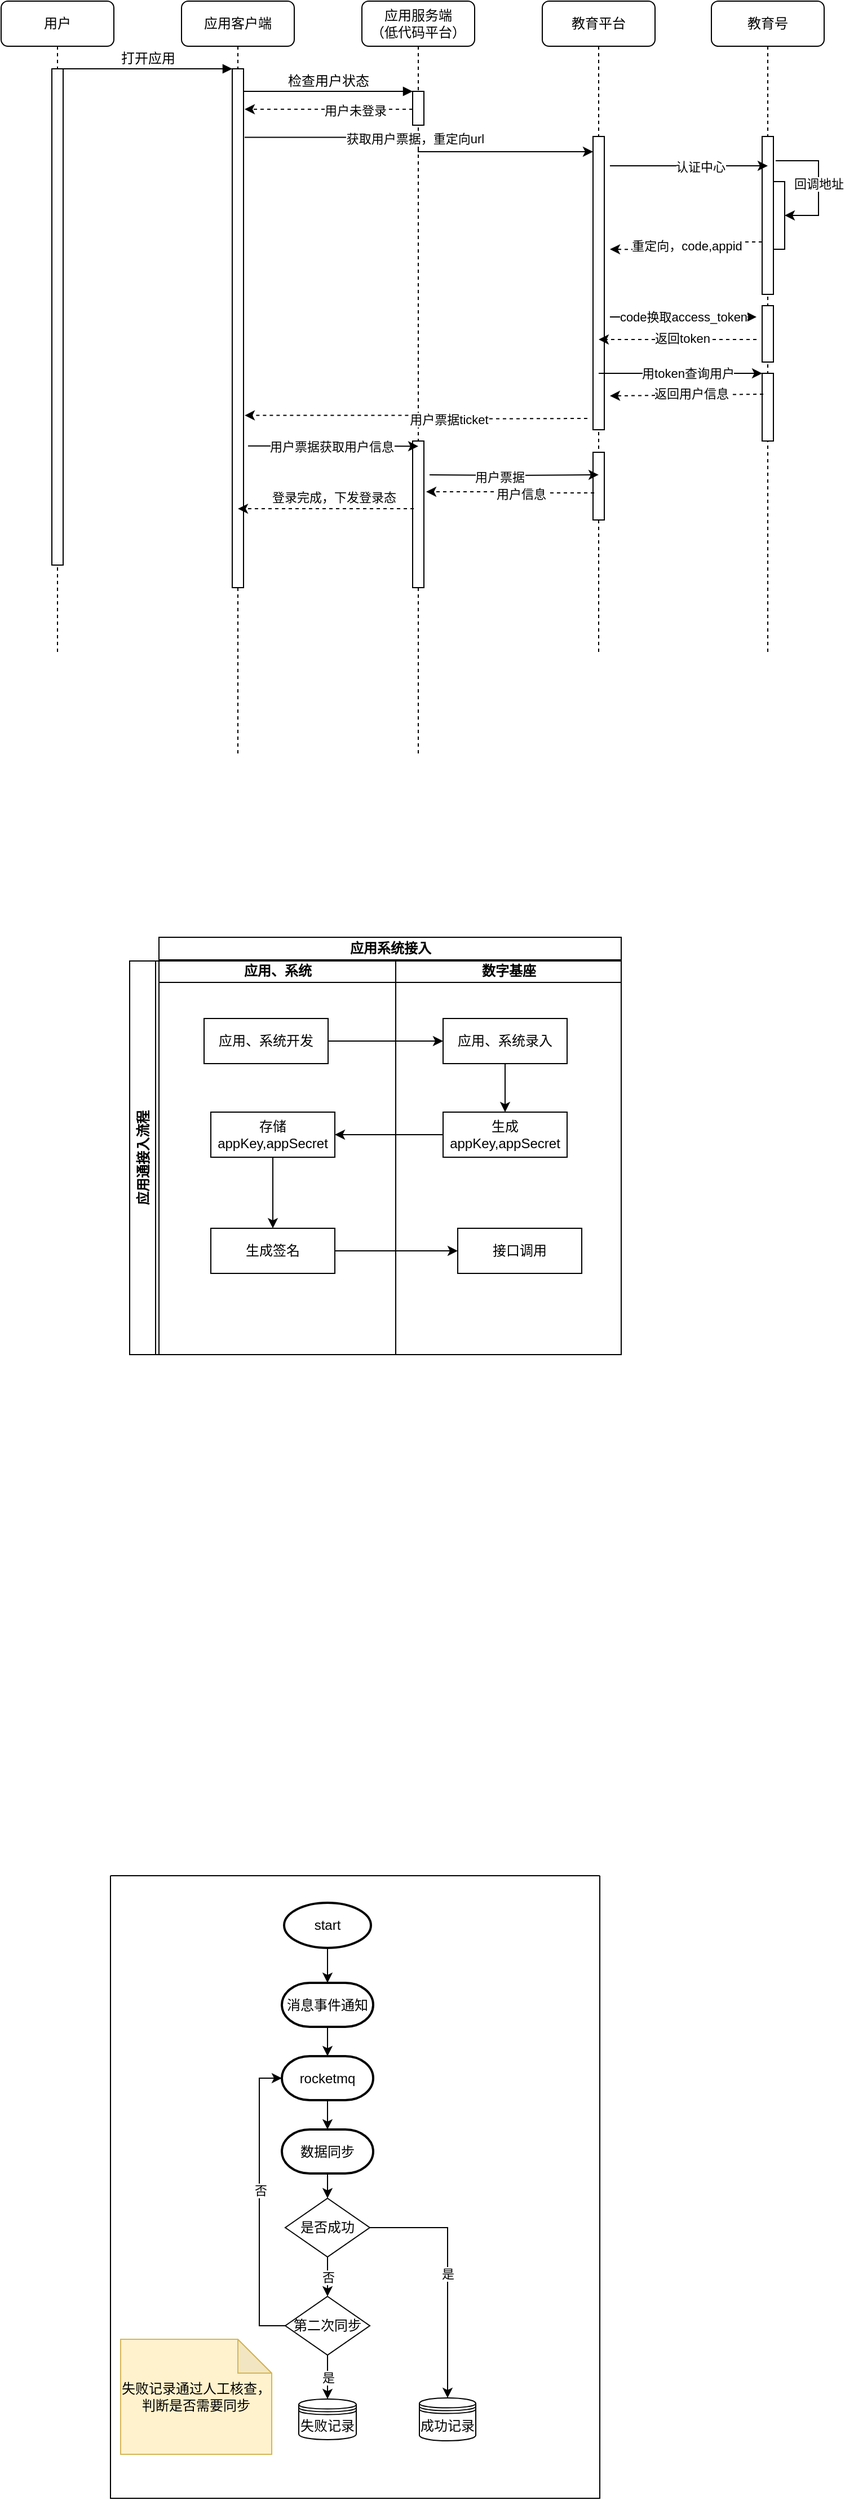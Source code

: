 <mxfile version="21.0.2" type="github">
  <diagram name="Page-1" id="13e1069c-82ec-6db2-03f1-153e76fe0fe0">
    <mxGraphModel dx="954" dy="562" grid="0" gridSize="10" guides="1" tooltips="1" connect="1" arrows="1" fold="1" page="1" pageScale="1" pageWidth="1100" pageHeight="850" background="none" math="0" shadow="0">
      <root>
        <mxCell id="0" />
        <mxCell id="1" parent="0" />
        <mxCell id="7baba1c4bc27f4b0-2" value="应用客户端" style="shape=umlLifeline;perimeter=lifelinePerimeter;whiteSpace=wrap;html=1;container=1;collapsible=0;recursiveResize=0;outlineConnect=0;rounded=1;shadow=0;comic=0;labelBackgroundColor=none;strokeWidth=1;fontFamily=Verdana;fontSize=12;align=center;" parent="1" vertex="1">
          <mxGeometry x="260" y="80" width="100" height="670" as="geometry" />
        </mxCell>
        <mxCell id="qNvrEW012JE64xCaFdd--19" style="edgeStyle=none;rounded=0;orthogonalLoop=1;jettySize=auto;html=1;dashed=1;elbow=vertical;" parent="7baba1c4bc27f4b0-2" source="7baba1c4bc27f4b0-10" target="7baba1c4bc27f4b0-2" edge="1">
          <mxGeometry relative="1" as="geometry" />
        </mxCell>
        <mxCell id="7baba1c4bc27f4b0-10" value="" style="html=1;points=[];perimeter=orthogonalPerimeter;rounded=0;shadow=0;comic=0;labelBackgroundColor=none;strokeWidth=1;fontFamily=Verdana;fontSize=12;align=center;" parent="7baba1c4bc27f4b0-2" vertex="1">
          <mxGeometry x="45" y="60" width="10" height="460" as="geometry" />
        </mxCell>
        <mxCell id="7baba1c4bc27f4b0-3" value="应用服务端&lt;br style=&quot;border-color: var(--border-color);&quot;&gt;（低代码平台）" style="shape=umlLifeline;perimeter=lifelinePerimeter;whiteSpace=wrap;html=1;container=1;collapsible=0;recursiveResize=0;outlineConnect=0;rounded=1;shadow=0;comic=0;labelBackgroundColor=none;strokeWidth=1;fontFamily=Verdana;fontSize=12;align=center;" parent="1" vertex="1">
          <mxGeometry x="420" y="80" width="100" height="670" as="geometry" />
        </mxCell>
        <mxCell id="7baba1c4bc27f4b0-13" value="" style="html=1;points=[];perimeter=orthogonalPerimeter;rounded=0;shadow=0;comic=0;labelBackgroundColor=none;strokeWidth=1;fontFamily=Verdana;fontSize=12;align=center;" parent="7baba1c4bc27f4b0-3" vertex="1">
          <mxGeometry x="45" y="80" width="10" height="30" as="geometry" />
        </mxCell>
        <mxCell id="qNvrEW012JE64xCaFdd--28" style="edgeStyle=none;rounded=0;orthogonalLoop=1;jettySize=auto;html=1;elbow=vertical;" parent="7baba1c4bc27f4b0-3" source="qNvrEW012JE64xCaFdd--20" target="7baba1c4bc27f4b0-3" edge="1">
          <mxGeometry relative="1" as="geometry" />
        </mxCell>
        <mxCell id="nbmTtfiOY9Syantr3b5a-6" style="edgeStyle=orthogonalEdgeStyle;rounded=0;orthogonalLoop=1;jettySize=auto;html=1;" parent="7baba1c4bc27f4b0-3" source="qNvrEW012JE64xCaFdd--20" target="7baba1c4bc27f4b0-3" edge="1">
          <mxGeometry relative="1" as="geometry">
            <Array as="points">
              <mxPoint x="50" y="230" />
              <mxPoint x="50" y="230" />
            </Array>
          </mxGeometry>
        </mxCell>
        <mxCell id="qNvrEW012JE64xCaFdd--20" value="" style="html=1;points=[];perimeter=orthogonalPerimeter;rounded=0;shadow=0;comic=0;labelBackgroundColor=none;strokeWidth=1;fontFamily=Verdana;fontSize=12;align=center;" parent="7baba1c4bc27f4b0-3" vertex="1">
          <mxGeometry x="45" y="390" width="10" height="130" as="geometry" />
        </mxCell>
        <mxCell id="7baba1c4bc27f4b0-4" value="教育平台" style="shape=umlLifeline;perimeter=lifelinePerimeter;whiteSpace=wrap;html=1;container=1;collapsible=0;recursiveResize=0;outlineConnect=0;rounded=1;shadow=0;comic=0;labelBackgroundColor=none;strokeWidth=1;fontFamily=Verdana;fontSize=12;align=center;" parent="1" vertex="1">
          <mxGeometry x="580" y="80" width="100" height="580" as="geometry" />
        </mxCell>
        <mxCell id="nbmTtfiOY9Syantr3b5a-3" style="edgeStyle=orthogonalEdgeStyle;rounded=0;orthogonalLoop=1;jettySize=auto;html=1;" parent="7baba1c4bc27f4b0-4" source="qNvrEW012JE64xCaFdd--23" target="7baba1c4bc27f4b0-4" edge="1">
          <mxGeometry relative="1" as="geometry">
            <Array as="points">
              <mxPoint x="50" y="230" />
              <mxPoint x="50" y="230" />
            </Array>
          </mxGeometry>
        </mxCell>
        <mxCell id="qNvrEW012JE64xCaFdd--23" value="" style="html=1;points=[];perimeter=orthogonalPerimeter;rounded=0;shadow=0;comic=0;labelBackgroundColor=none;strokeWidth=1;fontFamily=Verdana;fontSize=12;align=center;" parent="7baba1c4bc27f4b0-4" vertex="1">
          <mxGeometry x="45" y="120" width="10" height="260" as="geometry" />
        </mxCell>
        <mxCell id="nbmTtfiOY9Syantr3b5a-19" value="" style="html=1;points=[];perimeter=orthogonalPerimeter;rounded=0;shadow=0;comic=0;labelBackgroundColor=none;strokeWidth=1;fontFamily=Verdana;fontSize=12;align=center;" parent="7baba1c4bc27f4b0-4" vertex="1">
          <mxGeometry x="45" y="400" width="10" height="60" as="geometry" />
        </mxCell>
        <mxCell id="7baba1c4bc27f4b0-8" value="用户" style="shape=umlLifeline;perimeter=lifelinePerimeter;whiteSpace=wrap;html=1;container=1;collapsible=0;recursiveResize=0;outlineConnect=0;rounded=1;shadow=0;comic=0;labelBackgroundColor=none;strokeWidth=1;fontFamily=Verdana;fontSize=12;align=center;" parent="1" vertex="1">
          <mxGeometry x="100" y="80" width="100" height="580" as="geometry" />
        </mxCell>
        <mxCell id="7baba1c4bc27f4b0-9" value="" style="html=1;points=[];perimeter=orthogonalPerimeter;rounded=0;shadow=0;comic=0;labelBackgroundColor=none;strokeWidth=1;fontFamily=Verdana;fontSize=12;align=center;" parent="7baba1c4bc27f4b0-8" vertex="1">
          <mxGeometry x="45" y="60" width="10" height="440" as="geometry" />
        </mxCell>
        <mxCell id="7baba1c4bc27f4b0-11" value="打开应用" style="html=1;verticalAlign=bottom;endArrow=block;entryX=0;entryY=0;labelBackgroundColor=none;fontFamily=Verdana;fontSize=12;edgeStyle=elbowEdgeStyle;elbow=vertical;" parent="1" source="7baba1c4bc27f4b0-9" target="7baba1c4bc27f4b0-10" edge="1">
          <mxGeometry relative="1" as="geometry">
            <mxPoint x="220" y="190" as="sourcePoint" />
          </mxGeometry>
        </mxCell>
        <mxCell id="7baba1c4bc27f4b0-14" value="检查用户状态" style="html=1;verticalAlign=bottom;endArrow=block;entryX=0;entryY=0;labelBackgroundColor=none;fontFamily=Verdana;fontSize=12;edgeStyle=elbowEdgeStyle;elbow=vertical;" parent="1" source="7baba1c4bc27f4b0-10" target="7baba1c4bc27f4b0-13" edge="1">
          <mxGeometry relative="1" as="geometry">
            <mxPoint x="370" y="200" as="sourcePoint" />
          </mxGeometry>
        </mxCell>
        <mxCell id="qNvrEW012JE64xCaFdd--2" value="教育号" style="shape=umlLifeline;perimeter=lifelinePerimeter;whiteSpace=wrap;html=1;container=1;collapsible=0;recursiveResize=0;outlineConnect=0;rounded=1;shadow=0;comic=0;labelBackgroundColor=none;strokeWidth=1;fontFamily=Verdana;fontSize=12;align=center;" parent="1" vertex="1">
          <mxGeometry x="730" y="80" width="100" height="580" as="geometry" />
        </mxCell>
        <mxCell id="qNvrEW012JE64xCaFdd--12" style="edgeStyle=none;rounded=0;orthogonalLoop=1;jettySize=auto;html=1;" parent="qNvrEW012JE64xCaFdd--2" source="qNvrEW012JE64xCaFdd--8" target="7baba1c4bc27f4b0-37" edge="1">
          <mxGeometry relative="1" as="geometry" />
        </mxCell>
        <mxCell id="qNvrEW012JE64xCaFdd--8" value="" style="html=1;points=[];perimeter=orthogonalPerimeter;rounded=0;shadow=0;comic=0;labelBackgroundColor=none;strokeWidth=1;fontFamily=Verdana;fontSize=12;align=center;" parent="qNvrEW012JE64xCaFdd--2" vertex="1">
          <mxGeometry x="45" y="120" width="10" height="140" as="geometry" />
        </mxCell>
        <mxCell id="qNvrEW012JE64xCaFdd--13" value="" style="edgeStyle=none;rounded=0;orthogonalLoop=1;jettySize=auto;html=1;" parent="qNvrEW012JE64xCaFdd--2" source="7baba1c4bc27f4b0-37" target="qNvrEW012JE64xCaFdd--8" edge="1">
          <mxGeometry relative="1" as="geometry" />
        </mxCell>
        <mxCell id="7baba1c4bc27f4b0-37" value="" style="html=1;points=[];perimeter=orthogonalPerimeter;rounded=0;shadow=0;comic=0;labelBackgroundColor=none;strokeWidth=1;fontFamily=Verdana;fontSize=12;align=center;" parent="qNvrEW012JE64xCaFdd--2" vertex="1">
          <mxGeometry x="55" y="160" width="10" height="60" as="geometry" />
        </mxCell>
        <mxCell id="qNvrEW012JE64xCaFdd--15" value="" style="endArrow=classic;html=1;rounded=0;exitX=1.2;exitY=0.154;exitDx=0;exitDy=0;exitPerimeter=0;edgeStyle=entityRelationEdgeStyle;elbow=vertical;" parent="qNvrEW012JE64xCaFdd--2" source="qNvrEW012JE64xCaFdd--8" target="7baba1c4bc27f4b0-37" edge="1">
          <mxGeometry width="50" height="50" relative="1" as="geometry">
            <mxPoint x="-200" y="380" as="sourcePoint" />
            <mxPoint x="70" y="300" as="targetPoint" />
          </mxGeometry>
        </mxCell>
        <mxCell id="qNvrEW012JE64xCaFdd--16" value="回调地址" style="edgeLabel;html=1;align=center;verticalAlign=middle;resizable=0;points=[];" parent="qNvrEW012JE64xCaFdd--15" vertex="1" connectable="0">
          <mxGeometry x="-0.007" relative="1" as="geometry">
            <mxPoint as="offset" />
          </mxGeometry>
        </mxCell>
        <mxCell id="qNvrEW012JE64xCaFdd--26" value="" style="html=1;points=[];perimeter=orthogonalPerimeter;rounded=0;shadow=0;comic=0;labelBackgroundColor=none;strokeWidth=1;fontFamily=Verdana;fontSize=12;align=center;" parent="qNvrEW012JE64xCaFdd--2" vertex="1">
          <mxGeometry x="45" y="270" width="10" height="50" as="geometry" />
        </mxCell>
        <mxCell id="qNvrEW012JE64xCaFdd--34" value="" style="html=1;points=[];perimeter=orthogonalPerimeter;rounded=0;shadow=0;comic=0;labelBackgroundColor=none;strokeWidth=1;fontFamily=Verdana;fontSize=12;align=center;" parent="qNvrEW012JE64xCaFdd--2" vertex="1">
          <mxGeometry x="45" y="330" width="10" height="60" as="geometry" />
        </mxCell>
        <mxCell id="qNvrEW012JE64xCaFdd--4" style="rounded=0;orthogonalLoop=1;jettySize=auto;html=1;dashed=1;entryX=1.1;entryY=0.078;entryDx=0;entryDy=0;entryPerimeter=0;" parent="1" source="7baba1c4bc27f4b0-13" target="7baba1c4bc27f4b0-10" edge="1">
          <mxGeometry relative="1" as="geometry">
            <mxPoint x="470" y="240" as="sourcePoint" />
          </mxGeometry>
        </mxCell>
        <mxCell id="qNvrEW012JE64xCaFdd--5" value="用户未登录" style="edgeLabel;html=1;align=center;verticalAlign=middle;resizable=0;points=[];" parent="qNvrEW012JE64xCaFdd--4" vertex="1" connectable="0">
          <mxGeometry x="-0.308" y="1" relative="1" as="geometry">
            <mxPoint as="offset" />
          </mxGeometry>
        </mxCell>
        <mxCell id="qNvrEW012JE64xCaFdd--27" value="code换取access_token" style="edgeStyle=none;rounded=0;orthogonalLoop=1;jettySize=auto;html=1;elbow=vertical;" parent="1" edge="1">
          <mxGeometry relative="1" as="geometry">
            <mxPoint x="640" y="360" as="sourcePoint" />
            <mxPoint x="770" y="360" as="targetPoint" />
          </mxGeometry>
        </mxCell>
        <mxCell id="qNvrEW012JE64xCaFdd--29" style="rounded=0;orthogonalLoop=1;jettySize=auto;html=1;elbow=vertical;dashed=1;" parent="1" target="7baba1c4bc27f4b0-4" edge="1">
          <mxGeometry relative="1" as="geometry">
            <mxPoint x="770" y="380" as="sourcePoint" />
          </mxGeometry>
        </mxCell>
        <mxCell id="qNvrEW012JE64xCaFdd--30" value="返回token" style="edgeLabel;html=1;align=center;verticalAlign=middle;resizable=0;points=[];" parent="qNvrEW012JE64xCaFdd--29" vertex="1" connectable="0">
          <mxGeometry x="-0.314" y="-1" relative="1" as="geometry">
            <mxPoint x="-18" as="offset" />
          </mxGeometry>
        </mxCell>
        <mxCell id="qNvrEW012JE64xCaFdd--37" style="edgeStyle=none;rounded=0;orthogonalLoop=1;jettySize=auto;html=1;elbow=vertical;" parent="1" source="7baba1c4bc27f4b0-4" target="qNvrEW012JE64xCaFdd--34" edge="1">
          <mxGeometry relative="1" as="geometry">
            <mxPoint x="634.95" y="522.775" as="sourcePoint" />
            <mxPoint x="795" y="570" as="targetPoint" />
          </mxGeometry>
        </mxCell>
        <mxCell id="qNvrEW012JE64xCaFdd--38" value="用token查询用户" style="edgeLabel;html=1;align=center;verticalAlign=middle;resizable=0;points=[];" parent="qNvrEW012JE64xCaFdd--37" vertex="1" connectable="0">
          <mxGeometry x="0.265" relative="1" as="geometry">
            <mxPoint x="-13" as="offset" />
          </mxGeometry>
        </mxCell>
        <mxCell id="qNvrEW012JE64xCaFdd--44" style="rounded=0;orthogonalLoop=1;jettySize=auto;html=1;elbow=vertical;dashed=1;exitX=0.1;exitY=0.462;exitDx=0;exitDy=0;exitPerimeter=0;" parent="1" source="qNvrEW012JE64xCaFdd--20" target="7baba1c4bc27f4b0-2" edge="1">
          <mxGeometry relative="1" as="geometry">
            <mxPoint x="470" y="640" as="sourcePoint" />
            <mxPoint x="320" y="530" as="targetPoint" />
          </mxGeometry>
        </mxCell>
        <mxCell id="qNvrEW012JE64xCaFdd--45" value="登录完成，下发登录态" style="edgeLabel;html=1;align=center;verticalAlign=middle;resizable=0;points=[];" parent="qNvrEW012JE64xCaFdd--44" vertex="1" connectable="0">
          <mxGeometry x="-0.314" y="-1" relative="1" as="geometry">
            <mxPoint x="-18" y="-9" as="offset" />
          </mxGeometry>
        </mxCell>
        <mxCell id="nbmTtfiOY9Syantr3b5a-4" value="重定向，code,appid" style="edgeStyle=orthogonalEdgeStyle;rounded=0;orthogonalLoop=1;jettySize=auto;html=1;exitX=0;exitY=0.668;exitDx=0;exitDy=0;exitPerimeter=0;dashed=1;" parent="1" source="qNvrEW012JE64xCaFdd--8" edge="1">
          <mxGeometry relative="1" as="geometry">
            <mxPoint x="640" y="300" as="targetPoint" />
          </mxGeometry>
        </mxCell>
        <mxCell id="qNvrEW012JE64xCaFdd--39" style="edgeStyle=none;rounded=0;orthogonalLoop=1;jettySize=auto;html=1;elbow=vertical;dashed=1;exitX=0.1;exitY=0.308;exitDx=0;exitDy=0;exitPerimeter=0;" parent="1" source="qNvrEW012JE64xCaFdd--34" edge="1">
          <mxGeometry relative="1" as="geometry">
            <mxPoint x="770" y="535" as="sourcePoint" />
            <mxPoint x="640" y="430" as="targetPoint" />
          </mxGeometry>
        </mxCell>
        <mxCell id="qNvrEW012JE64xCaFdd--40" value="返回用户信息" style="edgeLabel;html=1;align=center;verticalAlign=middle;resizable=0;points=[];" parent="qNvrEW012JE64xCaFdd--39" vertex="1" connectable="0">
          <mxGeometry x="-0.314" y="-1" relative="1" as="geometry">
            <mxPoint x="-18" as="offset" />
          </mxGeometry>
        </mxCell>
        <mxCell id="nbmTtfiOY9Syantr3b5a-9" style="edgeStyle=orthogonalEdgeStyle;rounded=0;orthogonalLoop=1;jettySize=auto;html=1;dashed=1;entryX=1.1;entryY=0.668;entryDx=0;entryDy=0;entryPerimeter=0;" parent="1" edge="1" target="7baba1c4bc27f4b0-10">
          <mxGeometry relative="1" as="geometry">
            <mxPoint x="620" y="450" as="sourcePoint" />
            <mxPoint x="320" y="450" as="targetPoint" />
          </mxGeometry>
        </mxCell>
        <mxCell id="nbmTtfiOY9Syantr3b5a-10" value="用户票据ticket" style="edgeLabel;html=1;align=center;verticalAlign=middle;resizable=0;points=[];" parent="nbmTtfiOY9Syantr3b5a-9" vertex="1" connectable="0">
          <mxGeometry x="-0.198" relative="1" as="geometry">
            <mxPoint as="offset" />
          </mxGeometry>
        </mxCell>
        <mxCell id="nbmTtfiOY9Syantr3b5a-12" style="edgeStyle=orthogonalEdgeStyle;rounded=0;orthogonalLoop=1;jettySize=auto;html=1;exitX=1.1;exitY=0.132;exitDx=0;exitDy=0;exitPerimeter=0;entryX=0;entryY=0.052;entryDx=0;entryDy=0;entryPerimeter=0;" parent="1" source="7baba1c4bc27f4b0-10" target="qNvrEW012JE64xCaFdd--23" edge="1">
          <mxGeometry relative="1" as="geometry">
            <mxPoint x="620" y="211" as="targetPoint" />
          </mxGeometry>
        </mxCell>
        <mxCell id="nbmTtfiOY9Syantr3b5a-13" value="获取用户票据，重定向url" style="edgeLabel;html=1;align=center;verticalAlign=middle;resizable=0;points=[];" parent="nbmTtfiOY9Syantr3b5a-12" vertex="1" connectable="0">
          <mxGeometry x="-0.062" y="-1" relative="1" as="geometry">
            <mxPoint as="offset" />
          </mxGeometry>
        </mxCell>
        <mxCell id="nbmTtfiOY9Syantr3b5a-14" style="edgeStyle=orthogonalEdgeStyle;rounded=0;orthogonalLoop=1;jettySize=auto;html=1;" parent="1" edge="1">
          <mxGeometry relative="1" as="geometry">
            <mxPoint x="640" y="226" as="sourcePoint" />
            <mxPoint x="780" y="226" as="targetPoint" />
          </mxGeometry>
        </mxCell>
        <mxCell id="nbmTtfiOY9Syantr3b5a-15" value="认证中心" style="edgeLabel;html=1;align=center;verticalAlign=middle;resizable=0;points=[];" parent="nbmTtfiOY9Syantr3b5a-14" vertex="1" connectable="0">
          <mxGeometry x="0.136" relative="1" as="geometry">
            <mxPoint y="1" as="offset" />
          </mxGeometry>
        </mxCell>
        <mxCell id="nbmTtfiOY9Syantr3b5a-16" style="edgeStyle=orthogonalEdgeStyle;rounded=0;orthogonalLoop=1;jettySize=auto;html=1;entryX=0.5;entryY=0.036;entryDx=0;entryDy=0;entryPerimeter=0;exitX=1.4;exitY=0.727;exitDx=0;exitDy=0;exitPerimeter=0;" parent="1" source="7baba1c4bc27f4b0-10" target="qNvrEW012JE64xCaFdd--20" edge="1">
          <mxGeometry relative="1" as="geometry" />
        </mxCell>
        <mxCell id="nbmTtfiOY9Syantr3b5a-17" value="用户票据获取用户信息" style="edgeLabel;html=1;align=center;verticalAlign=middle;resizable=0;points=[];" parent="nbmTtfiOY9Syantr3b5a-16" vertex="1" connectable="0">
          <mxGeometry x="0.07" relative="1" as="geometry">
            <mxPoint x="-7" as="offset" />
          </mxGeometry>
        </mxCell>
        <mxCell id="nbmTtfiOY9Syantr3b5a-20" style="edgeStyle=orthogonalEdgeStyle;rounded=0;orthogonalLoop=1;jettySize=auto;html=1;entryX=0.5;entryY=0.333;entryDx=0;entryDy=0;entryPerimeter=0;" parent="1" target="nbmTtfiOY9Syantr3b5a-19" edge="1">
          <mxGeometry relative="1" as="geometry">
            <mxPoint x="480" y="500" as="sourcePoint" />
          </mxGeometry>
        </mxCell>
        <mxCell id="nbmTtfiOY9Syantr3b5a-21" value="用户票据" style="edgeLabel;html=1;align=center;verticalAlign=middle;resizable=0;points=[];" parent="nbmTtfiOY9Syantr3b5a-20" vertex="1" connectable="0">
          <mxGeometry x="-0.178" y="-1" relative="1" as="geometry">
            <mxPoint as="offset" />
          </mxGeometry>
        </mxCell>
        <mxCell id="nbmTtfiOY9Syantr3b5a-22" style="edgeStyle=orthogonalEdgeStyle;rounded=0;orthogonalLoop=1;jettySize=auto;html=1;exitX=0.1;exitY=0.6;exitDx=0;exitDy=0;exitPerimeter=0;dashed=1;entryX=1.2;entryY=0.346;entryDx=0;entryDy=0;entryPerimeter=0;" parent="1" source="nbmTtfiOY9Syantr3b5a-19" target="qNvrEW012JE64xCaFdd--20" edge="1">
          <mxGeometry relative="1" as="geometry">
            <mxPoint x="477" y="525" as="targetPoint" />
          </mxGeometry>
        </mxCell>
        <mxCell id="nbmTtfiOY9Syantr3b5a-23" value="用户信息" style="edgeLabel;html=1;align=center;verticalAlign=middle;resizable=0;points=[];" parent="nbmTtfiOY9Syantr3b5a-22" vertex="1" connectable="0">
          <mxGeometry x="-0.124" y="1" relative="1" as="geometry">
            <mxPoint as="offset" />
          </mxGeometry>
        </mxCell>
        <mxCell id="sSaj4DuhooqCmXlItYO7-101" value="应用系统接入" style="swimlane;childLayout=stackLayout;resizeParent=1;resizeParentMax=0;startSize=20;html=1;" vertex="1" parent="1">
          <mxGeometry x="240" y="910" width="410" height="370" as="geometry" />
        </mxCell>
        <mxCell id="sSaj4DuhooqCmXlItYO7-102" value="应用、系统" style="swimlane;startSize=20;html=1;" vertex="1" parent="sSaj4DuhooqCmXlItYO7-101">
          <mxGeometry y="20" width="210" height="350" as="geometry" />
        </mxCell>
        <mxCell id="sSaj4DuhooqCmXlItYO7-103" value="数字基座" style="swimlane;startSize=20;html=1;" vertex="1" parent="sSaj4DuhooqCmXlItYO7-101">
          <mxGeometry x="210" y="20" width="200" height="350" as="geometry" />
        </mxCell>
        <mxCell id="sSaj4DuhooqCmXlItYO7-164" value="应用通接入流程" style="swimlane;horizontal=0;whiteSpace=wrap;html=1;" vertex="1" parent="1">
          <mxGeometry x="214" y="931" width="436" height="349" as="geometry" />
        </mxCell>
        <mxCell id="sSaj4DuhooqCmXlItYO7-153" value="应用、系统开发" style="rounded=0;whiteSpace=wrap;html=1;" vertex="1" parent="sSaj4DuhooqCmXlItYO7-164">
          <mxGeometry x="66" y="51" width="110" height="40" as="geometry" />
        </mxCell>
        <mxCell id="sSaj4DuhooqCmXlItYO7-154" value="应用、系统录入" style="rounded=0;whiteSpace=wrap;html=1;" vertex="1" parent="sSaj4DuhooqCmXlItYO7-164">
          <mxGeometry x="278" y="51" width="110" height="40" as="geometry" />
        </mxCell>
        <mxCell id="sSaj4DuhooqCmXlItYO7-158" style="edgeStyle=orthogonalEdgeStyle;rounded=0;orthogonalLoop=1;jettySize=auto;html=1;entryX=0;entryY=0.5;entryDx=0;entryDy=0;" edge="1" parent="sSaj4DuhooqCmXlItYO7-164" source="sSaj4DuhooqCmXlItYO7-153" target="sSaj4DuhooqCmXlItYO7-154">
          <mxGeometry relative="1" as="geometry" />
        </mxCell>
        <mxCell id="sSaj4DuhooqCmXlItYO7-155" value="生成appKey,appSecret" style="rounded=0;whiteSpace=wrap;html=1;" vertex="1" parent="sSaj4DuhooqCmXlItYO7-164">
          <mxGeometry x="278" y="134" width="110" height="40" as="geometry" />
        </mxCell>
        <mxCell id="sSaj4DuhooqCmXlItYO7-159" style="edgeStyle=orthogonalEdgeStyle;rounded=0;orthogonalLoop=1;jettySize=auto;html=1;" edge="1" parent="sSaj4DuhooqCmXlItYO7-164" source="sSaj4DuhooqCmXlItYO7-154" target="sSaj4DuhooqCmXlItYO7-155">
          <mxGeometry relative="1" as="geometry" />
        </mxCell>
        <mxCell id="sSaj4DuhooqCmXlItYO7-156" value="存储appKey,appSecret" style="rounded=0;whiteSpace=wrap;html=1;" vertex="1" parent="sSaj4DuhooqCmXlItYO7-164">
          <mxGeometry x="72" y="134" width="110" height="40" as="geometry" />
        </mxCell>
        <mxCell id="sSaj4DuhooqCmXlItYO7-160" style="edgeStyle=orthogonalEdgeStyle;rounded=0;orthogonalLoop=1;jettySize=auto;html=1;entryX=1;entryY=0.5;entryDx=0;entryDy=0;" edge="1" parent="sSaj4DuhooqCmXlItYO7-164" source="sSaj4DuhooqCmXlItYO7-155" target="sSaj4DuhooqCmXlItYO7-156">
          <mxGeometry relative="1" as="geometry" />
        </mxCell>
        <mxCell id="sSaj4DuhooqCmXlItYO7-157" value="生成签名" style="rounded=0;whiteSpace=wrap;html=1;" vertex="1" parent="sSaj4DuhooqCmXlItYO7-164">
          <mxGeometry x="72" y="237" width="110" height="40" as="geometry" />
        </mxCell>
        <mxCell id="sSaj4DuhooqCmXlItYO7-161" style="edgeStyle=orthogonalEdgeStyle;rounded=0;orthogonalLoop=1;jettySize=auto;html=1;" edge="1" parent="sSaj4DuhooqCmXlItYO7-164" source="sSaj4DuhooqCmXlItYO7-156" target="sSaj4DuhooqCmXlItYO7-157">
          <mxGeometry relative="1" as="geometry" />
        </mxCell>
        <mxCell id="sSaj4DuhooqCmXlItYO7-162" value="接口调用" style="rounded=0;whiteSpace=wrap;html=1;" vertex="1" parent="sSaj4DuhooqCmXlItYO7-164">
          <mxGeometry x="291" y="237" width="110" height="40" as="geometry" />
        </mxCell>
        <mxCell id="sSaj4DuhooqCmXlItYO7-163" style="edgeStyle=orthogonalEdgeStyle;rounded=0;orthogonalLoop=1;jettySize=auto;html=1;" edge="1" parent="sSaj4DuhooqCmXlItYO7-164" source="sSaj4DuhooqCmXlItYO7-157" target="sSaj4DuhooqCmXlItYO7-162">
          <mxGeometry relative="1" as="geometry" />
        </mxCell>
        <mxCell id="sSaj4DuhooqCmXlItYO7-195" value="" style="swimlane;startSize=0;" vertex="1" parent="1">
          <mxGeometry x="197" y="1742" width="434" height="552" as="geometry" />
        </mxCell>
        <mxCell id="sSaj4DuhooqCmXlItYO7-190" value="rocketmq" style="strokeWidth=2;html=1;shape=mxgraph.flowchart.terminator;whiteSpace=wrap;" vertex="1" parent="sSaj4DuhooqCmXlItYO7-195">
          <mxGeometry x="152" y="160" width="81" height="39" as="geometry" />
        </mxCell>
        <mxCell id="sSaj4DuhooqCmXlItYO7-204" style="edgeStyle=orthogonalEdgeStyle;rounded=0;orthogonalLoop=1;jettySize=auto;html=1;" edge="1" parent="sSaj4DuhooqCmXlItYO7-195" source="sSaj4DuhooqCmXlItYO7-191" target="sSaj4DuhooqCmXlItYO7-203">
          <mxGeometry relative="1" as="geometry" />
        </mxCell>
        <mxCell id="sSaj4DuhooqCmXlItYO7-191" value="数据同步" style="strokeWidth=2;html=1;shape=mxgraph.flowchart.terminator;whiteSpace=wrap;" vertex="1" parent="sSaj4DuhooqCmXlItYO7-195">
          <mxGeometry x="152" y="225" width="81" height="39" as="geometry" />
        </mxCell>
        <mxCell id="sSaj4DuhooqCmXlItYO7-189" style="edgeStyle=orthogonalEdgeStyle;rounded=0;orthogonalLoop=1;jettySize=auto;html=1;entryX=0.5;entryY=0;entryDx=0;entryDy=0;entryPerimeter=0;" edge="1" parent="sSaj4DuhooqCmXlItYO7-195" source="sSaj4DuhooqCmXlItYO7-190" target="sSaj4DuhooqCmXlItYO7-191">
          <mxGeometry relative="1" as="geometry" />
        </mxCell>
        <mxCell id="sSaj4DuhooqCmXlItYO7-201" style="edgeStyle=orthogonalEdgeStyle;rounded=0;orthogonalLoop=1;jettySize=auto;html=1;entryX=0.5;entryY=0;entryDx=0;entryDy=0;entryPerimeter=0;" edge="1" parent="sSaj4DuhooqCmXlItYO7-195" source="sSaj4DuhooqCmXlItYO7-196" target="sSaj4DuhooqCmXlItYO7-199">
          <mxGeometry relative="1" as="geometry" />
        </mxCell>
        <mxCell id="sSaj4DuhooqCmXlItYO7-196" value="start" style="strokeWidth=2;html=1;shape=mxgraph.flowchart.start_1;whiteSpace=wrap;" vertex="1" parent="sSaj4DuhooqCmXlItYO7-195">
          <mxGeometry x="154" y="24" width="77" height="40" as="geometry" />
        </mxCell>
        <mxCell id="sSaj4DuhooqCmXlItYO7-202" style="edgeStyle=orthogonalEdgeStyle;rounded=0;orthogonalLoop=1;jettySize=auto;html=1;entryX=0.5;entryY=0;entryDx=0;entryDy=0;entryPerimeter=0;" edge="1" parent="sSaj4DuhooqCmXlItYO7-195" source="sSaj4DuhooqCmXlItYO7-199" target="sSaj4DuhooqCmXlItYO7-190">
          <mxGeometry relative="1" as="geometry" />
        </mxCell>
        <mxCell id="sSaj4DuhooqCmXlItYO7-199" value="消息事件通知" style="strokeWidth=2;html=1;shape=mxgraph.flowchart.terminator;whiteSpace=wrap;" vertex="1" parent="sSaj4DuhooqCmXlItYO7-195">
          <mxGeometry x="152" y="95" width="81" height="39" as="geometry" />
        </mxCell>
        <mxCell id="sSaj4DuhooqCmXlItYO7-206" value="是" style="edgeStyle=orthogonalEdgeStyle;rounded=0;orthogonalLoop=1;jettySize=auto;html=1;entryX=0.5;entryY=0;entryDx=0;entryDy=0;" edge="1" parent="sSaj4DuhooqCmXlItYO7-195" source="sSaj4DuhooqCmXlItYO7-203" target="sSaj4DuhooqCmXlItYO7-215">
          <mxGeometry relative="1" as="geometry">
            <mxPoint x="309" y="473" as="targetPoint" />
          </mxGeometry>
        </mxCell>
        <mxCell id="sSaj4DuhooqCmXlItYO7-209" value="否" style="edgeStyle=orthogonalEdgeStyle;rounded=0;orthogonalLoop=1;jettySize=auto;html=1;" edge="1" parent="sSaj4DuhooqCmXlItYO7-195" source="sSaj4DuhooqCmXlItYO7-203" target="sSaj4DuhooqCmXlItYO7-208">
          <mxGeometry relative="1" as="geometry" />
        </mxCell>
        <mxCell id="sSaj4DuhooqCmXlItYO7-203" value="是否成功" style="rhombus;whiteSpace=wrap;html=1;" vertex="1" parent="sSaj4DuhooqCmXlItYO7-195">
          <mxGeometry x="155" y="286" width="75" height="52" as="geometry" />
        </mxCell>
        <mxCell id="sSaj4DuhooqCmXlItYO7-210" style="edgeStyle=orthogonalEdgeStyle;rounded=0;orthogonalLoop=1;jettySize=auto;html=1;entryX=0;entryY=0.5;entryDx=0;entryDy=0;entryPerimeter=0;exitX=0;exitY=0.5;exitDx=0;exitDy=0;" edge="1" parent="sSaj4DuhooqCmXlItYO7-195" source="sSaj4DuhooqCmXlItYO7-208" target="sSaj4DuhooqCmXlItYO7-190">
          <mxGeometry relative="1" as="geometry" />
        </mxCell>
        <mxCell id="sSaj4DuhooqCmXlItYO7-211" value="否" style="edgeLabel;html=1;align=center;verticalAlign=middle;resizable=0;points=[];" vertex="1" connectable="0" parent="sSaj4DuhooqCmXlItYO7-210">
          <mxGeometry x="0.101" y="-1" relative="1" as="geometry">
            <mxPoint y="1" as="offset" />
          </mxGeometry>
        </mxCell>
        <mxCell id="sSaj4DuhooqCmXlItYO7-213" value="是" style="edgeStyle=orthogonalEdgeStyle;rounded=0;orthogonalLoop=1;jettySize=auto;html=1;entryX=0.5;entryY=0;entryDx=0;entryDy=0;" edge="1" parent="sSaj4DuhooqCmXlItYO7-195" source="sSaj4DuhooqCmXlItYO7-208" target="sSaj4DuhooqCmXlItYO7-214">
          <mxGeometry relative="1" as="geometry">
            <mxPoint x="192.25" y="470" as="targetPoint" />
          </mxGeometry>
        </mxCell>
        <mxCell id="sSaj4DuhooqCmXlItYO7-208" value="第二次同步" style="rhombus;whiteSpace=wrap;html=1;" vertex="1" parent="sSaj4DuhooqCmXlItYO7-195">
          <mxGeometry x="155" y="373" width="75" height="52" as="geometry" />
        </mxCell>
        <mxCell id="sSaj4DuhooqCmXlItYO7-214" value="失败记录" style="shape=datastore;whiteSpace=wrap;html=1;" vertex="1" parent="sSaj4DuhooqCmXlItYO7-195">
          <mxGeometry x="167" y="464" width="51" height="36" as="geometry" />
        </mxCell>
        <mxCell id="sSaj4DuhooqCmXlItYO7-215" value="成功记录" style="shape=datastore;whiteSpace=wrap;html=1;" vertex="1" parent="sSaj4DuhooqCmXlItYO7-195">
          <mxGeometry x="274" y="463" width="50" height="38" as="geometry" />
        </mxCell>
        <mxCell id="sSaj4DuhooqCmXlItYO7-216" value="失败记录通过人工核查，判断是否需要同步" style="shape=note;whiteSpace=wrap;html=1;backgroundOutline=1;darkOpacity=0.05;fillColor=#fff2cc;strokeColor=#d6b656;" vertex="1" parent="sSaj4DuhooqCmXlItYO7-195">
          <mxGeometry x="9" y="411" width="134" height="102" as="geometry" />
        </mxCell>
      </root>
    </mxGraphModel>
  </diagram>
</mxfile>
